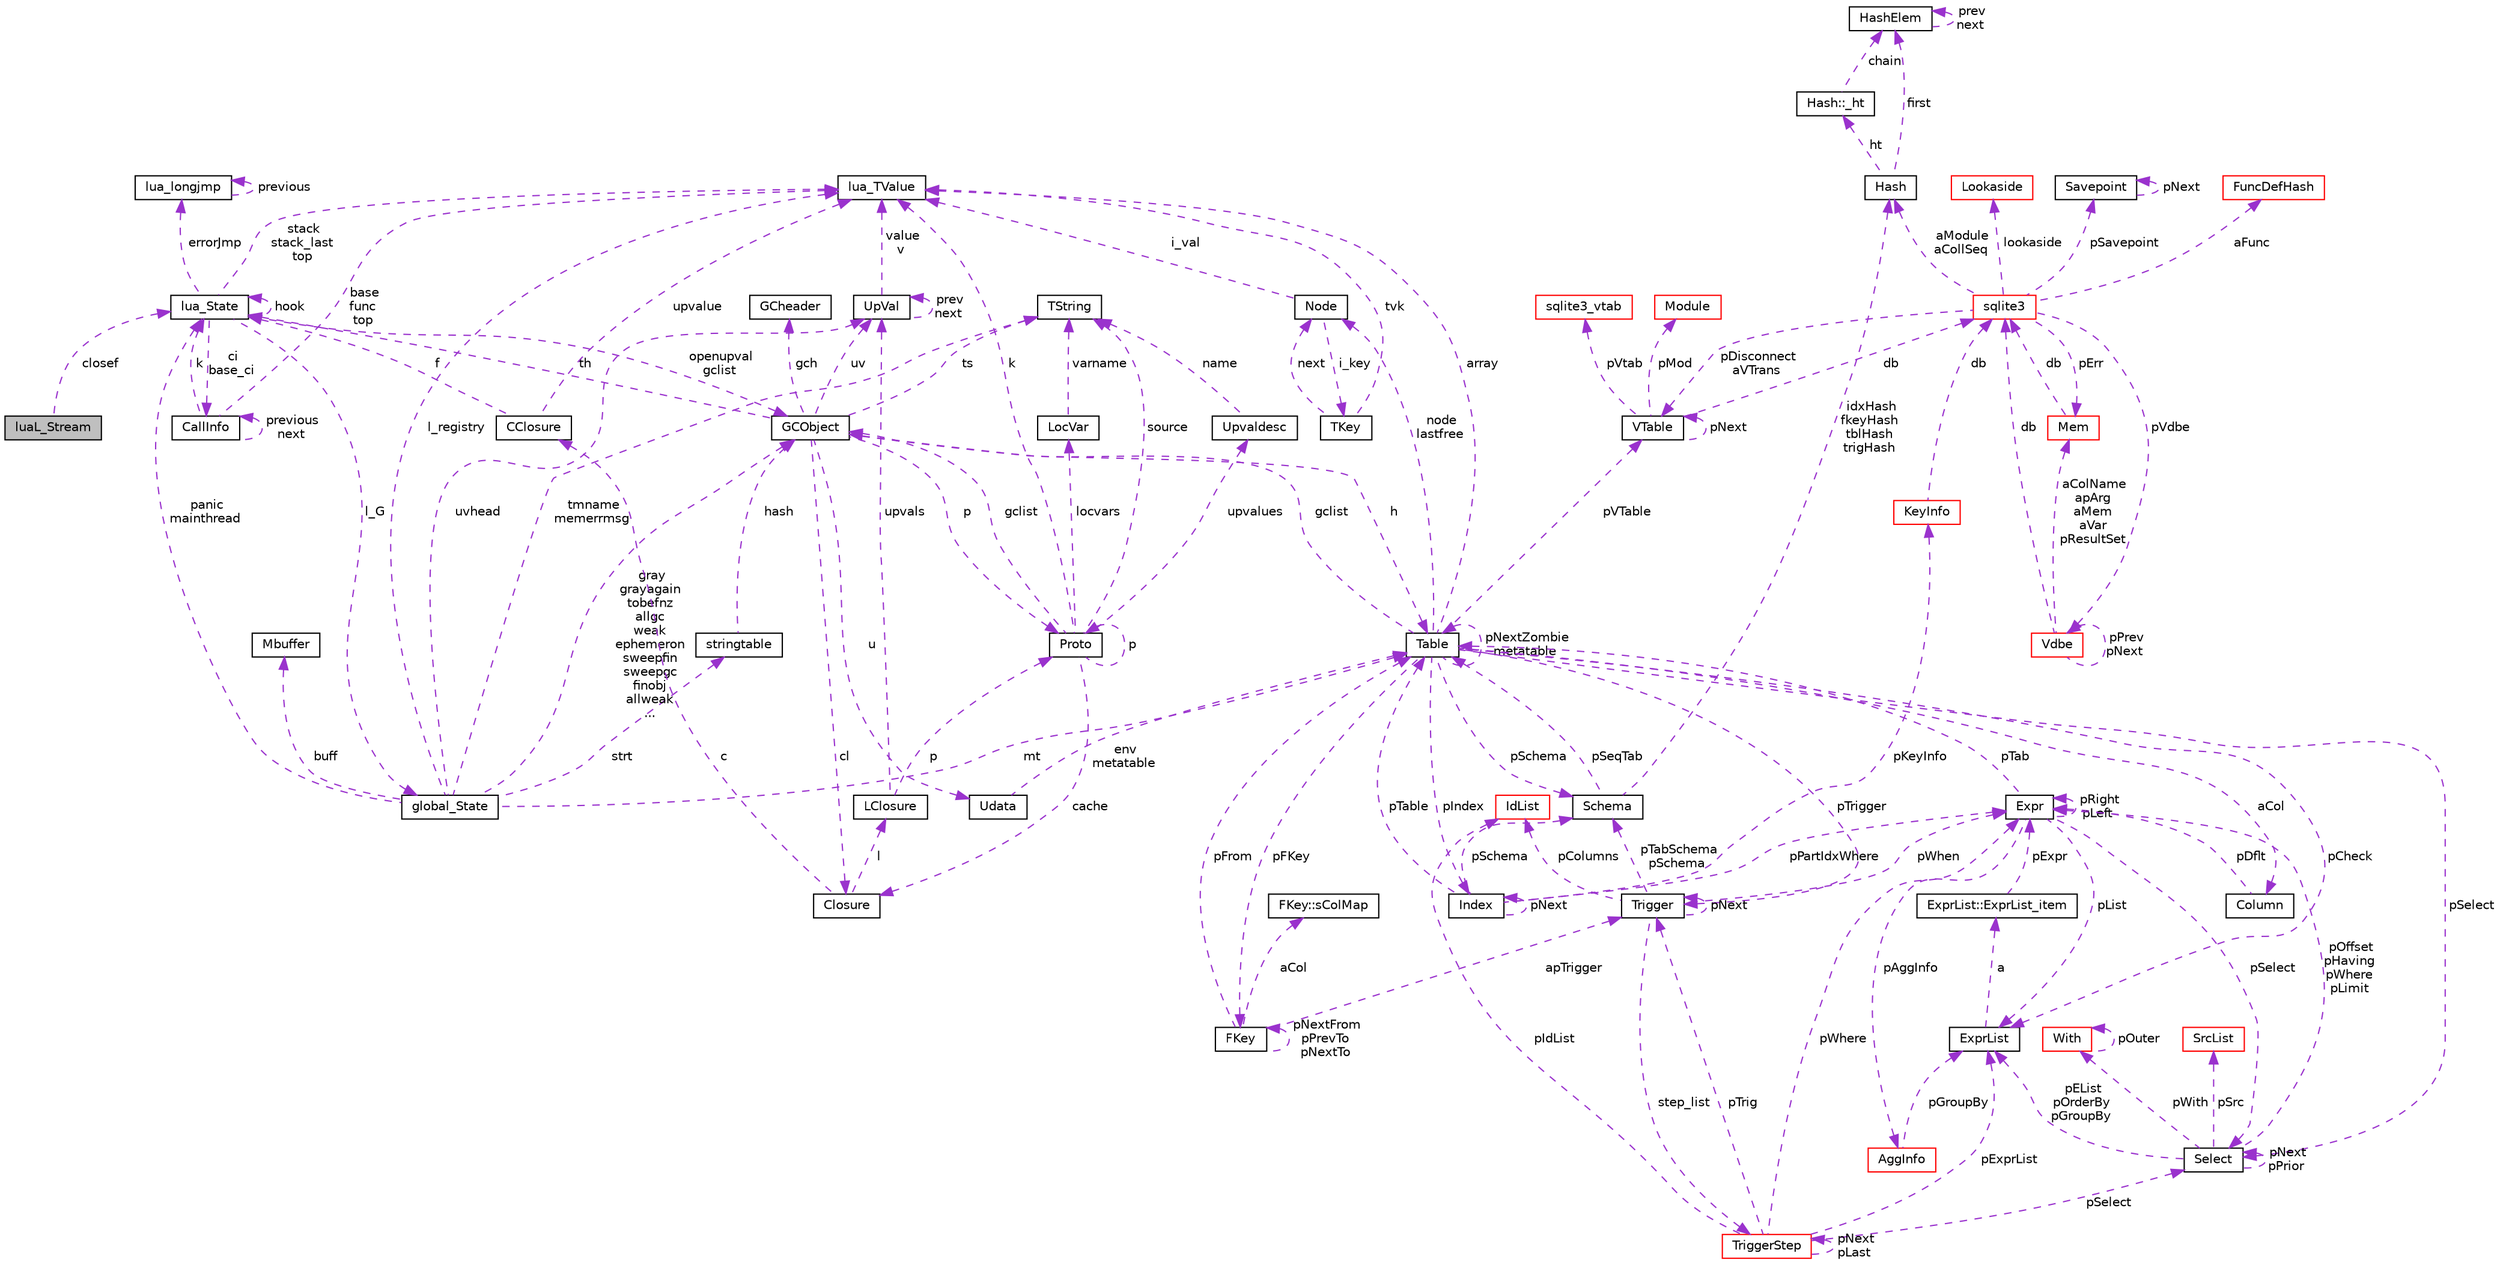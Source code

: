 digraph "luaL_Stream"
{
  edge [fontname="Helvetica",fontsize="10",labelfontname="Helvetica",labelfontsize="10"];
  node [fontname="Helvetica",fontsize="10",shape=record];
  Node1 [label="luaL_Stream",height=0.2,width=0.4,color="black", fillcolor="grey75", style="filled", fontcolor="black"];
  Node2 -> Node1 [dir="back",color="darkorchid3",fontsize="10",style="dashed",label=" closef" ];
  Node2 [label="lua_State",height=0.2,width=0.4,color="black", fillcolor="white", style="filled",URL="$structlua___state.html"];
  Node3 -> Node2 [dir="back",color="darkorchid3",fontsize="10",style="dashed",label=" stack\nstack_last\ntop" ];
  Node3 [label="lua_TValue",height=0.2,width=0.4,color="black", fillcolor="white", style="filled",URL="$structlua___t_value.html"];
  Node4 -> Node2 [dir="back",color="darkorchid3",fontsize="10",style="dashed",label=" errorJmp" ];
  Node4 [label="lua_longjmp",height=0.2,width=0.4,color="black", fillcolor="white", style="filled",URL="$structlua__longjmp.html"];
  Node4 -> Node4 [dir="back",color="darkorchid3",fontsize="10",style="dashed",label=" previous" ];
  Node5 -> Node2 [dir="back",color="darkorchid3",fontsize="10",style="dashed",label=" l_G" ];
  Node5 [label="global_State",height=0.2,width=0.4,color="black", fillcolor="white", style="filled",URL="$structglobal___state.html"];
  Node6 -> Node5 [dir="back",color="darkorchid3",fontsize="10",style="dashed",label=" uvhead" ];
  Node6 [label="UpVal",height=0.2,width=0.4,color="black", fillcolor="white", style="filled",URL="$struct_up_val.html"];
  Node6 -> Node6 [dir="back",color="darkorchid3",fontsize="10",style="dashed",label=" prev\nnext" ];
  Node3 -> Node6 [dir="back",color="darkorchid3",fontsize="10",style="dashed",label=" value\nv" ];
  Node3 -> Node5 [dir="back",color="darkorchid3",fontsize="10",style="dashed",label=" l_registry" ];
  Node7 -> Node5 [dir="back",color="darkorchid3",fontsize="10",style="dashed",label=" strt" ];
  Node7 [label="stringtable",height=0.2,width=0.4,color="black", fillcolor="white", style="filled",URL="$structstringtable.html"];
  Node8 -> Node7 [dir="back",color="darkorchid3",fontsize="10",style="dashed",label=" hash" ];
  Node8 [label="GCObject",height=0.2,width=0.4,color="black", fillcolor="white", style="filled",URL="$union_g_c_object.html"];
  Node6 -> Node8 [dir="back",color="darkorchid3",fontsize="10",style="dashed",label=" uv" ];
  Node9 -> Node8 [dir="back",color="darkorchid3",fontsize="10",style="dashed",label=" p" ];
  Node9 [label="Proto",height=0.2,width=0.4,color="black", fillcolor="white", style="filled",URL="$struct_proto.html"];
  Node3 -> Node9 [dir="back",color="darkorchid3",fontsize="10",style="dashed",label=" k" ];
  Node9 -> Node9 [dir="back",color="darkorchid3",fontsize="10",style="dashed",label=" p" ];
  Node10 -> Node9 [dir="back",color="darkorchid3",fontsize="10",style="dashed",label=" locvars" ];
  Node10 [label="LocVar",height=0.2,width=0.4,color="black", fillcolor="white", style="filled",URL="$struct_loc_var.html"];
  Node11 -> Node10 [dir="back",color="darkorchid3",fontsize="10",style="dashed",label=" varname" ];
  Node11 [label="TString",height=0.2,width=0.4,color="black", fillcolor="white", style="filled",URL="$union_t_string.html"];
  Node11 -> Node9 [dir="back",color="darkorchid3",fontsize="10",style="dashed",label=" source" ];
  Node12 -> Node9 [dir="back",color="darkorchid3",fontsize="10",style="dashed",label=" cache" ];
  Node12 [label="Closure",height=0.2,width=0.4,color="black", fillcolor="white", style="filled",URL="$union_closure.html"];
  Node13 -> Node12 [dir="back",color="darkorchid3",fontsize="10",style="dashed",label=" c" ];
  Node13 [label="CClosure",height=0.2,width=0.4,color="black", fillcolor="white", style="filled",URL="$struct_c_closure.html"];
  Node3 -> Node13 [dir="back",color="darkorchid3",fontsize="10",style="dashed",label=" upvalue" ];
  Node2 -> Node13 [dir="back",color="darkorchid3",fontsize="10",style="dashed",label=" f" ];
  Node14 -> Node12 [dir="back",color="darkorchid3",fontsize="10",style="dashed",label=" l" ];
  Node14 [label="LClosure",height=0.2,width=0.4,color="black", fillcolor="white", style="filled",URL="$struct_l_closure.html"];
  Node6 -> Node14 [dir="back",color="darkorchid3",fontsize="10",style="dashed",label=" upvals" ];
  Node9 -> Node14 [dir="back",color="darkorchid3",fontsize="10",style="dashed",label=" p" ];
  Node8 -> Node9 [dir="back",color="darkorchid3",fontsize="10",style="dashed",label=" gclist" ];
  Node15 -> Node9 [dir="back",color="darkorchid3",fontsize="10",style="dashed",label=" upvalues" ];
  Node15 [label="Upvaldesc",height=0.2,width=0.4,color="black", fillcolor="white", style="filled",URL="$struct_upvaldesc.html"];
  Node11 -> Node15 [dir="back",color="darkorchid3",fontsize="10",style="dashed",label=" name" ];
  Node11 -> Node8 [dir="back",color="darkorchid3",fontsize="10",style="dashed",label=" ts" ];
  Node12 -> Node8 [dir="back",color="darkorchid3",fontsize="10",style="dashed",label=" cl" ];
  Node16 -> Node8 [dir="back",color="darkorchid3",fontsize="10",style="dashed",label=" gch" ];
  Node16 [label="GCheader",height=0.2,width=0.4,color="black", fillcolor="white", style="filled",URL="$struct_g_cheader.html"];
  Node17 -> Node8 [dir="back",color="darkorchid3",fontsize="10",style="dashed",label=" h" ];
  Node17 [label="Table",height=0.2,width=0.4,color="black", fillcolor="white", style="filled",URL="$struct_table.html"];
  Node18 -> Node17 [dir="back",color="darkorchid3",fontsize="10",style="dashed",label=" node\nlastfree" ];
  Node18 [label="Node",height=0.2,width=0.4,color="black", fillcolor="white", style="filled",URL="$struct_node.html"];
  Node3 -> Node18 [dir="back",color="darkorchid3",fontsize="10",style="dashed",label=" i_val" ];
  Node19 -> Node18 [dir="back",color="darkorchid3",fontsize="10",style="dashed",label=" i_key" ];
  Node19 [label="TKey",height=0.2,width=0.4,color="black", fillcolor="white", style="filled",URL="$union_t_key.html"];
  Node18 -> Node19 [dir="back",color="darkorchid3",fontsize="10",style="dashed",label=" next" ];
  Node3 -> Node19 [dir="back",color="darkorchid3",fontsize="10",style="dashed",label=" tvk" ];
  Node20 -> Node17 [dir="back",color="darkorchid3",fontsize="10",style="dashed",label=" pSchema" ];
  Node20 [label="Schema",height=0.2,width=0.4,color="black", fillcolor="white", style="filled",URL="$struct_schema.html"];
  Node17 -> Node20 [dir="back",color="darkorchid3",fontsize="10",style="dashed",label=" pSeqTab" ];
  Node21 -> Node20 [dir="back",color="darkorchid3",fontsize="10",style="dashed",label=" idxHash\nfkeyHash\ntblHash\ntrigHash" ];
  Node21 [label="Hash",height=0.2,width=0.4,color="black", fillcolor="white", style="filled",URL="$struct_hash.html"];
  Node22 -> Node21 [dir="back",color="darkorchid3",fontsize="10",style="dashed",label=" ht" ];
  Node22 [label="Hash::_ht",height=0.2,width=0.4,color="black", fillcolor="white", style="filled",URL="$struct_hash_1_1__ht.html"];
  Node23 -> Node22 [dir="back",color="darkorchid3",fontsize="10",style="dashed",label=" chain" ];
  Node23 [label="HashElem",height=0.2,width=0.4,color="black", fillcolor="white", style="filled",URL="$struct_hash_elem.html"];
  Node23 -> Node23 [dir="back",color="darkorchid3",fontsize="10",style="dashed",label=" prev\nnext" ];
  Node23 -> Node21 [dir="back",color="darkorchid3",fontsize="10",style="dashed",label=" first" ];
  Node3 -> Node17 [dir="back",color="darkorchid3",fontsize="10",style="dashed",label=" array" ];
  Node24 -> Node17 [dir="back",color="darkorchid3",fontsize="10",style="dashed",label=" aCol" ];
  Node24 [label="Column",height=0.2,width=0.4,color="black", fillcolor="white", style="filled",URL="$struct_column.html"];
  Node25 -> Node24 [dir="back",color="darkorchid3",fontsize="10",style="dashed",label=" pDflt" ];
  Node25 [label="Expr",height=0.2,width=0.4,color="black", fillcolor="white", style="filled",URL="$struct_expr.html"];
  Node26 -> Node25 [dir="back",color="darkorchid3",fontsize="10",style="dashed",label=" pAggInfo" ];
  Node26 [label="AggInfo",height=0.2,width=0.4,color="red", fillcolor="white", style="filled",URL="$struct_agg_info.html"];
  Node27 -> Node26 [dir="back",color="darkorchid3",fontsize="10",style="dashed",label=" pGroupBy" ];
  Node27 [label="ExprList",height=0.2,width=0.4,color="black", fillcolor="white", style="filled",URL="$struct_expr_list.html"];
  Node28 -> Node27 [dir="back",color="darkorchid3",fontsize="10",style="dashed",label=" a" ];
  Node28 [label="ExprList::ExprList_item",height=0.2,width=0.4,color="black", fillcolor="white", style="filled",URL="$struct_expr_list_1_1_expr_list__item.html"];
  Node25 -> Node28 [dir="back",color="darkorchid3",fontsize="10",style="dashed",label=" pExpr" ];
  Node25 -> Node25 [dir="back",color="darkorchid3",fontsize="10",style="dashed",label=" pRight\npLeft" ];
  Node17 -> Node25 [dir="back",color="darkorchid3",fontsize="10",style="dashed",label=" pTab" ];
  Node29 -> Node25 [dir="back",color="darkorchid3",fontsize="10",style="dashed",label=" pSelect" ];
  Node29 [label="Select",height=0.2,width=0.4,color="black", fillcolor="white", style="filled",URL="$struct_select.html"];
  Node25 -> Node29 [dir="back",color="darkorchid3",fontsize="10",style="dashed",label=" pOffset\npHaving\npWhere\npLimit" ];
  Node30 -> Node29 [dir="back",color="darkorchid3",fontsize="10",style="dashed",label=" pWith" ];
  Node30 [label="With",height=0.2,width=0.4,color="red", fillcolor="white", style="filled",URL="$struct_with.html"];
  Node30 -> Node30 [dir="back",color="darkorchid3",fontsize="10",style="dashed",label=" pOuter" ];
  Node29 -> Node29 [dir="back",color="darkorchid3",fontsize="10",style="dashed",label=" pNext\npPrior" ];
  Node31 -> Node29 [dir="back",color="darkorchid3",fontsize="10",style="dashed",label=" pSrc" ];
  Node31 [label="SrcList",height=0.2,width=0.4,color="red", fillcolor="white", style="filled",URL="$struct_src_list.html"];
  Node27 -> Node29 [dir="back",color="darkorchid3",fontsize="10",style="dashed",label=" pEList\npOrderBy\npGroupBy" ];
  Node27 -> Node25 [dir="back",color="darkorchid3",fontsize="10",style="dashed",label=" pList" ];
  Node32 -> Node17 [dir="back",color="darkorchid3",fontsize="10",style="dashed",label=" pFKey" ];
  Node32 [label="FKey",height=0.2,width=0.4,color="black", fillcolor="white", style="filled",URL="$struct_f_key.html"];
  Node33 -> Node32 [dir="back",color="darkorchid3",fontsize="10",style="dashed",label=" aCol" ];
  Node33 [label="FKey::sColMap",height=0.2,width=0.4,color="black", fillcolor="white", style="filled",URL="$struct_f_key_1_1s_col_map.html"];
  Node32 -> Node32 [dir="back",color="darkorchid3",fontsize="10",style="dashed",label=" pNextFrom\npPrevTo\npNextTo" ];
  Node17 -> Node32 [dir="back",color="darkorchid3",fontsize="10",style="dashed",label=" pFrom" ];
  Node34 -> Node32 [dir="back",color="darkorchid3",fontsize="10",style="dashed",label=" apTrigger" ];
  Node34 [label="Trigger",height=0.2,width=0.4,color="black", fillcolor="white", style="filled",URL="$struct_trigger.html"];
  Node35 -> Node34 [dir="back",color="darkorchid3",fontsize="10",style="dashed",label=" step_list" ];
  Node35 [label="TriggerStep",height=0.2,width=0.4,color="red", fillcolor="white", style="filled",URL="$struct_trigger_step.html"];
  Node35 -> Node35 [dir="back",color="darkorchid3",fontsize="10",style="dashed",label=" pNext\npLast" ];
  Node25 -> Node35 [dir="back",color="darkorchid3",fontsize="10",style="dashed",label=" pWhere" ];
  Node36 -> Node35 [dir="back",color="darkorchid3",fontsize="10",style="dashed",label=" pIdList" ];
  Node36 [label="IdList",height=0.2,width=0.4,color="red", fillcolor="white", style="filled",URL="$struct_id_list.html"];
  Node29 -> Node35 [dir="back",color="darkorchid3",fontsize="10",style="dashed",label=" pSelect" ];
  Node34 -> Node35 [dir="back",color="darkorchid3",fontsize="10",style="dashed",label=" pTrig" ];
  Node27 -> Node35 [dir="back",color="darkorchid3",fontsize="10",style="dashed",label=" pExprList" ];
  Node20 -> Node34 [dir="back",color="darkorchid3",fontsize="10",style="dashed",label=" pTabSchema\npSchema" ];
  Node25 -> Node34 [dir="back",color="darkorchid3",fontsize="10",style="dashed",label=" pWhen" ];
  Node36 -> Node34 [dir="back",color="darkorchid3",fontsize="10",style="dashed",label=" pColumns" ];
  Node34 -> Node34 [dir="back",color="darkorchid3",fontsize="10",style="dashed",label=" pNext" ];
  Node37 -> Node17 [dir="back",color="darkorchid3",fontsize="10",style="dashed",label=" pVTable" ];
  Node37 [label="VTable",height=0.2,width=0.4,color="black", fillcolor="white", style="filled",URL="$struct_v_table.html"];
  Node38 -> Node37 [dir="back",color="darkorchid3",fontsize="10",style="dashed",label=" db" ];
  Node38 [label="sqlite3",height=0.2,width=0.4,color="red", fillcolor="white", style="filled",URL="$structsqlite3.html"];
  Node39 -> Node38 [dir="back",color="darkorchid3",fontsize="10",style="dashed",label=" pErr" ];
  Node39 [label="Mem",height=0.2,width=0.4,color="red", fillcolor="white", style="filled",URL="$struct_mem.html"];
  Node38 -> Node39 [dir="back",color="darkorchid3",fontsize="10",style="dashed",label=" db" ];
  Node40 -> Node38 [dir="back",color="darkorchid3",fontsize="10",style="dashed",label=" pVdbe" ];
  Node40 [label="Vdbe",height=0.2,width=0.4,color="red", fillcolor="white", style="filled",URL="$struct_vdbe.html"];
  Node40 -> Node40 [dir="back",color="darkorchid3",fontsize="10",style="dashed",label=" pPrev\npNext" ];
  Node39 -> Node40 [dir="back",color="darkorchid3",fontsize="10",style="dashed",label=" aColName\napArg\naMem\naVar\npResultSet" ];
  Node38 -> Node40 [dir="back",color="darkorchid3",fontsize="10",style="dashed",label=" db" ];
  Node41 -> Node38 [dir="back",color="darkorchid3",fontsize="10",style="dashed",label=" pSavepoint" ];
  Node41 [label="Savepoint",height=0.2,width=0.4,color="black", fillcolor="white", style="filled",URL="$struct_savepoint.html"];
  Node41 -> Node41 [dir="back",color="darkorchid3",fontsize="10",style="dashed",label=" pNext" ];
  Node42 -> Node38 [dir="back",color="darkorchid3",fontsize="10",style="dashed",label=" aFunc" ];
  Node42 [label="FuncDefHash",height=0.2,width=0.4,color="red", fillcolor="white", style="filled",URL="$struct_func_def_hash.html"];
  Node43 -> Node38 [dir="back",color="darkorchid3",fontsize="10",style="dashed",label=" lookaside" ];
  Node43 [label="Lookaside",height=0.2,width=0.4,color="red", fillcolor="white", style="filled",URL="$struct_lookaside.html"];
  Node37 -> Node38 [dir="back",color="darkorchid3",fontsize="10",style="dashed",label=" pDisconnect\naVTrans" ];
  Node21 -> Node38 [dir="back",color="darkorchid3",fontsize="10",style="dashed",label=" aModule\naCollSeq" ];
  Node37 -> Node37 [dir="back",color="darkorchid3",fontsize="10",style="dashed",label=" pNext" ];
  Node44 -> Node37 [dir="back",color="darkorchid3",fontsize="10",style="dashed",label=" pMod" ];
  Node44 [label="Module",height=0.2,width=0.4,color="red", fillcolor="white", style="filled",URL="$struct_module.html"];
  Node45 -> Node37 [dir="back",color="darkorchid3",fontsize="10",style="dashed",label=" pVtab" ];
  Node45 [label="sqlite3_vtab",height=0.2,width=0.4,color="red", fillcolor="white", style="filled",URL="$structsqlite3__vtab.html"];
  Node17 -> Node17 [dir="back",color="darkorchid3",fontsize="10",style="dashed",label=" pNextZombie\nmetatable" ];
  Node34 -> Node17 [dir="back",color="darkorchid3",fontsize="10",style="dashed",label=" pTrigger" ];
  Node29 -> Node17 [dir="back",color="darkorchid3",fontsize="10",style="dashed",label=" pSelect" ];
  Node8 -> Node17 [dir="back",color="darkorchid3",fontsize="10",style="dashed",label=" gclist" ];
  Node27 -> Node17 [dir="back",color="darkorchid3",fontsize="10",style="dashed",label=" pCheck" ];
  Node46 -> Node17 [dir="back",color="darkorchid3",fontsize="10",style="dashed",label=" pIndex" ];
  Node46 [label="Index",height=0.2,width=0.4,color="black", fillcolor="white", style="filled",URL="$struct_index.html"];
  Node20 -> Node46 [dir="back",color="darkorchid3",fontsize="10",style="dashed",label=" pSchema" ];
  Node25 -> Node46 [dir="back",color="darkorchid3",fontsize="10",style="dashed",label=" pPartIdxWhere" ];
  Node17 -> Node46 [dir="back",color="darkorchid3",fontsize="10",style="dashed",label=" pTable" ];
  Node47 -> Node46 [dir="back",color="darkorchid3",fontsize="10",style="dashed",label=" pKeyInfo" ];
  Node47 [label="KeyInfo",height=0.2,width=0.4,color="red", fillcolor="white", style="filled",URL="$struct_key_info.html"];
  Node38 -> Node47 [dir="back",color="darkorchid3",fontsize="10",style="dashed",label=" db" ];
  Node46 -> Node46 [dir="back",color="darkorchid3",fontsize="10",style="dashed",label=" pNext" ];
  Node48 -> Node8 [dir="back",color="darkorchid3",fontsize="10",style="dashed",label=" u" ];
  Node48 [label="Udata",height=0.2,width=0.4,color="black", fillcolor="white", style="filled",URL="$union_udata.html"];
  Node17 -> Node48 [dir="back",color="darkorchid3",fontsize="10",style="dashed",label=" env\nmetatable" ];
  Node2 -> Node8 [dir="back",color="darkorchid3",fontsize="10",style="dashed",label=" th" ];
  Node11 -> Node5 [dir="back",color="darkorchid3",fontsize="10",style="dashed",label=" tmname\nmemerrmsg" ];
  Node17 -> Node5 [dir="back",color="darkorchid3",fontsize="10",style="dashed",label=" mt" ];
  Node8 -> Node5 [dir="back",color="darkorchid3",fontsize="10",style="dashed",label=" gray\ngrayagain\ntobefnz\nallgc\nweak\nephemeron\nsweepfin\nsweepgc\nfinobj\nallweak\n..." ];
  Node2 -> Node5 [dir="back",color="darkorchid3",fontsize="10",style="dashed",label=" panic\nmainthread" ];
  Node49 -> Node5 [dir="back",color="darkorchid3",fontsize="10",style="dashed",label=" buff" ];
  Node49 [label="Mbuffer",height=0.2,width=0.4,color="black", fillcolor="white", style="filled",URL="$struct_mbuffer.html"];
  Node8 -> Node2 [dir="back",color="darkorchid3",fontsize="10",style="dashed",label=" openupval\ngclist" ];
  Node2 -> Node2 [dir="back",color="darkorchid3",fontsize="10",style="dashed",label=" hook" ];
  Node50 -> Node2 [dir="back",color="darkorchid3",fontsize="10",style="dashed",label=" ci\nbase_ci" ];
  Node50 [label="CallInfo",height=0.2,width=0.4,color="black", fillcolor="white", style="filled",URL="$struct_call_info.html"];
  Node3 -> Node50 [dir="back",color="darkorchid3",fontsize="10",style="dashed",label=" base\nfunc\ntop" ];
  Node2 -> Node50 [dir="back",color="darkorchid3",fontsize="10",style="dashed",label=" k" ];
  Node50 -> Node50 [dir="back",color="darkorchid3",fontsize="10",style="dashed",label=" previous\nnext" ];
}
